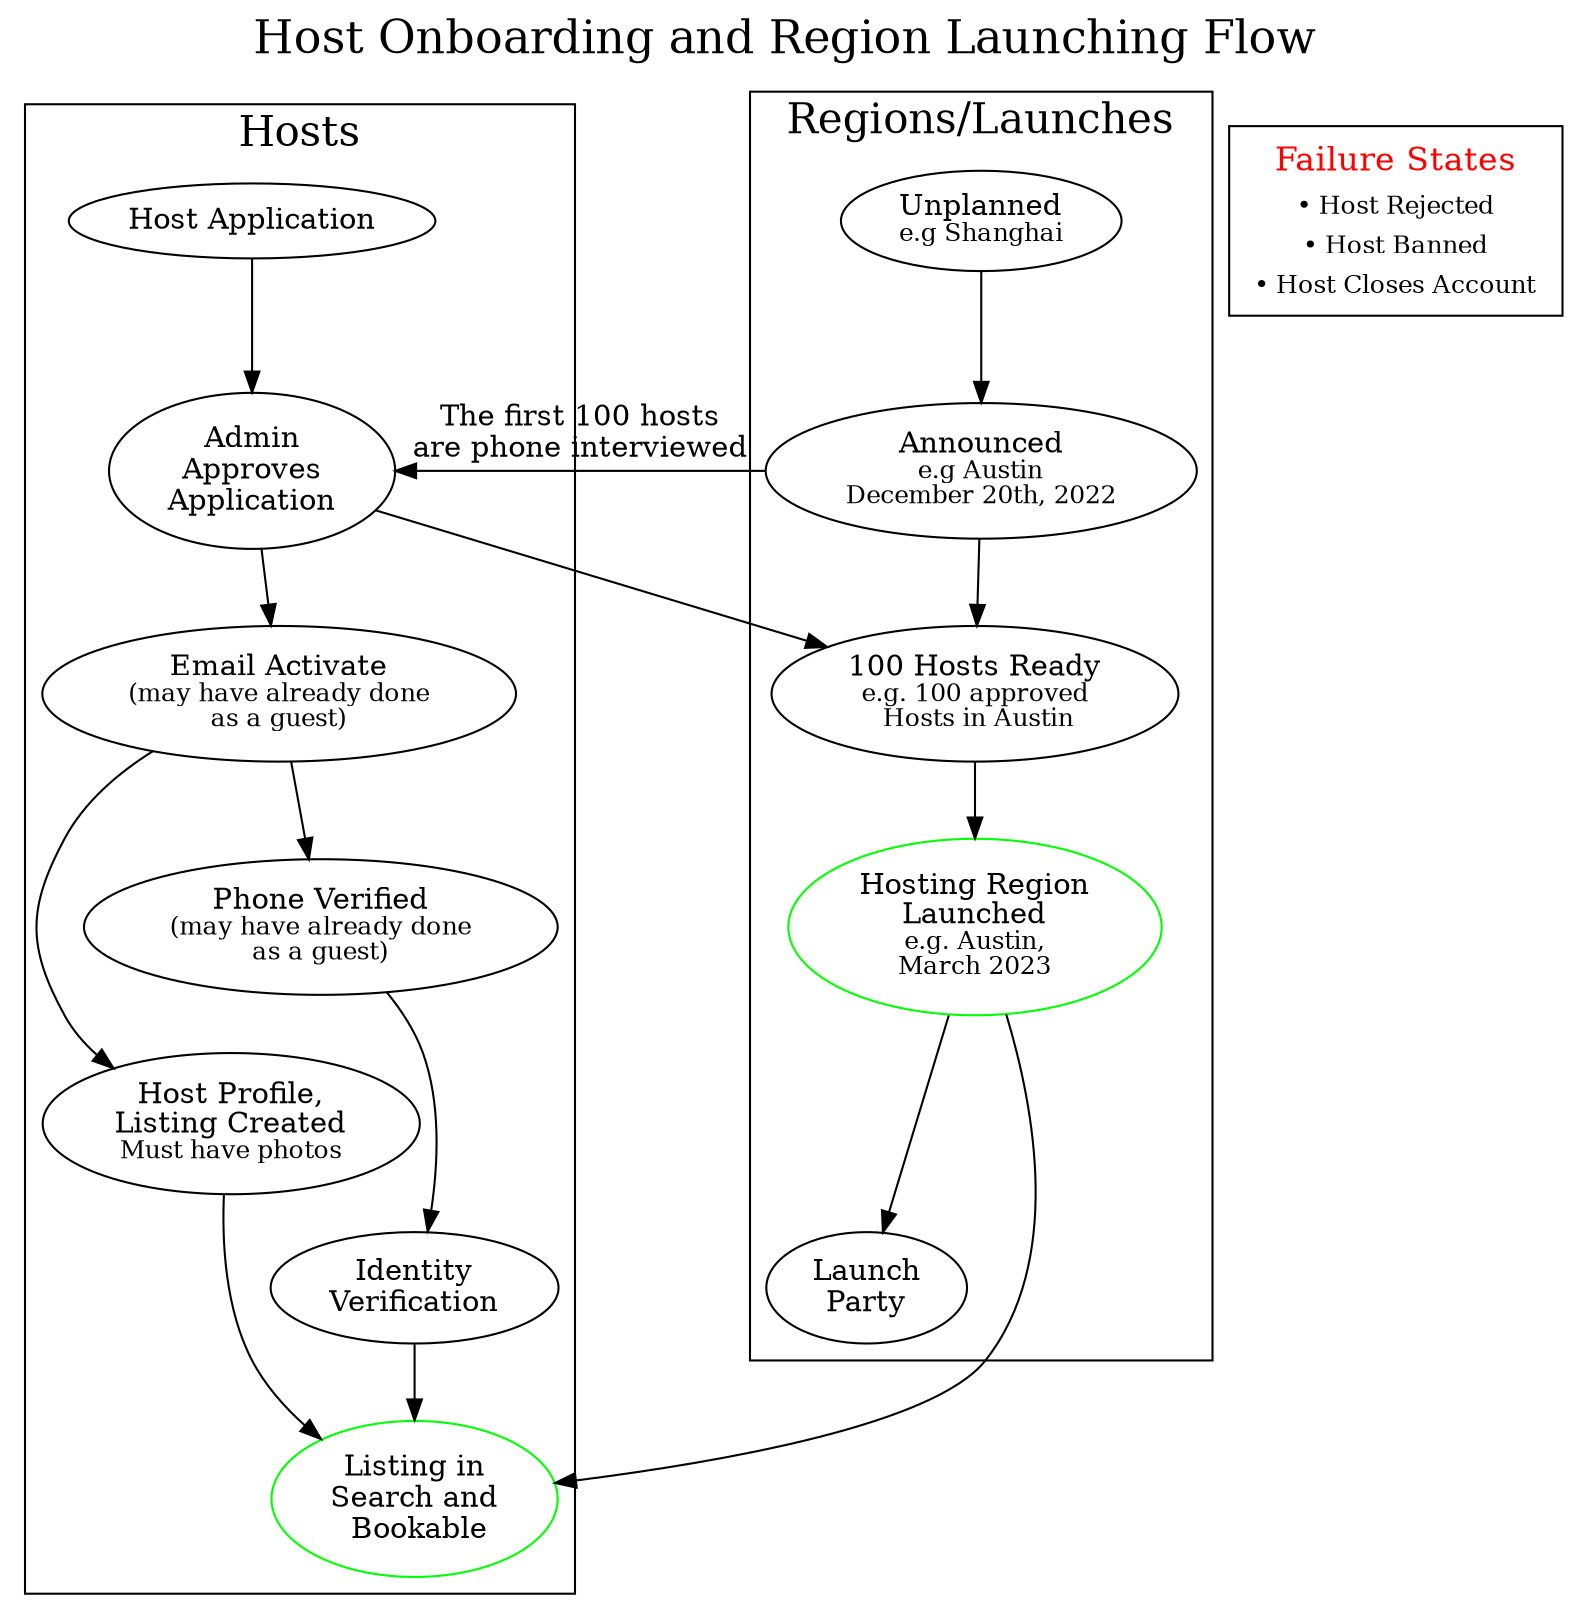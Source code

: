 // QSTN: should guest and host profiles be different?  note that this relates to UX of above question.  well, i'm seeing a lot of the questions are the same.
// QSTN: should host application be its own form separate from that early one to grab their email?

//TODO: indicate how long they can expect to wait between stages.
// TODO: all the guests step pretty much apply to hosts.  consider that in these flows

 // TODO: Failure states too

// QSTN: we might reject someone as a host but accept them as a guest?  i suppose there are levels to host rejection.

// TODO: Handle the different region cases, thinking long term and then mapping back to what we have now (Austin region or not Austin).

// TODO: determine what edits or cancelations the host can do.  Consider that they could email us also.
// Note: There is an analogy between throwing an invite-only party and Launching a city.
// Note: Regions are [circles or polygons?] geofences where hosting is allowed. Part of idea is to build real community and buzz, launching cities one by one as a kind of exclusive thing.

digraph unix {
    //overall graph
    rankdir="TB";
    labelloc="t";

    label=<<FONT POINT-SIZE="22">Host Onboarding and Region Launching Flow</FONT>>

    subgraph cluster_hosts {
        label=<<FONT POINT-SIZE="20">Hosts</FONT>>
        host_application [label="Host Application"]
        admin_approve [label="Admin\nApproves\nApplication"]
        email_activate [label=<Email Activate<br/><FONT POINT-SIZE="12">(may have already done<br />as a guest)</FONT>>]
        complete_profile [label=<Host Profile,<br />Listing Created<br/><FONT POINT-SIZE="12">Must have photos</FONT>>]
        phone_verify [label=<Phone Verified<br/><FONT POINT-SIZE="12">(may have already done<br />as a guest)</FONT>>]
        id_verify [label="Identity\nVerification"]
        bookable [label="Listing in\nSearch and\n Bookable"; color=green]

        host_application -> admin_approve -> email_activate -> complete_profile
        email_activate -> phone_verify
        phone_verify -> id_verify

    }
    id_verify -> bookable
    complete_profile -> bookable

    admin_approve -> hosts_ready

    announced -> admin_approve [label="The first 100 hosts\nare phone interviewed";labelloc="b"]

    subgraph cluster_region {
        label=<<FONT POINT-SIZE="20">Regions/Launches</FONT>>
    
        unplanned[label=<Unplanned<br/><FONT POINT-SIZE="12">e.g Shanghai</FONT>>]
        announced[label=<Announced<br/><FONT POINT-SIZE="12">e.g Austin<br />December 20th, 2022</FONT>>]
        hosts_ready[label=<100 Hosts Ready<br/><FONT POINT-SIZE="12">e.g. 100 approved<br/> Hosts in Austin</FONT>>]
        launched[label=<Hosting Region<br/>Launched<br/><FONT POINT-SIZE="12">e.g. Austin,<br />March 2023</FONT>>;color=green]
        
        unplanned -> announced -> hosts_ready -> launched

        launch_party[label="Launch\nParty"]

        
        launched -> launch_party
        
    }


    launched -> bookable

    table [ shape="rectangle";label = <
    <table border="0">
       <tr><td align="text"><FONT POINT-SIZE="16" COLOR="RED">Failure States</FONT></td></tr>
       <tr><td align="text"><FONT POINT-SIZE="12">• Host Rejected</FONT></td></tr>
       <tr><td align="text"><FONT POINT-SIZE="12">• Host Banned</FONT></td></tr>
       <tr><td align="text"><FONT POINT-SIZE="12">• Host Closes Account</FONT></td></tr>
    </table>
  > ]

    
}